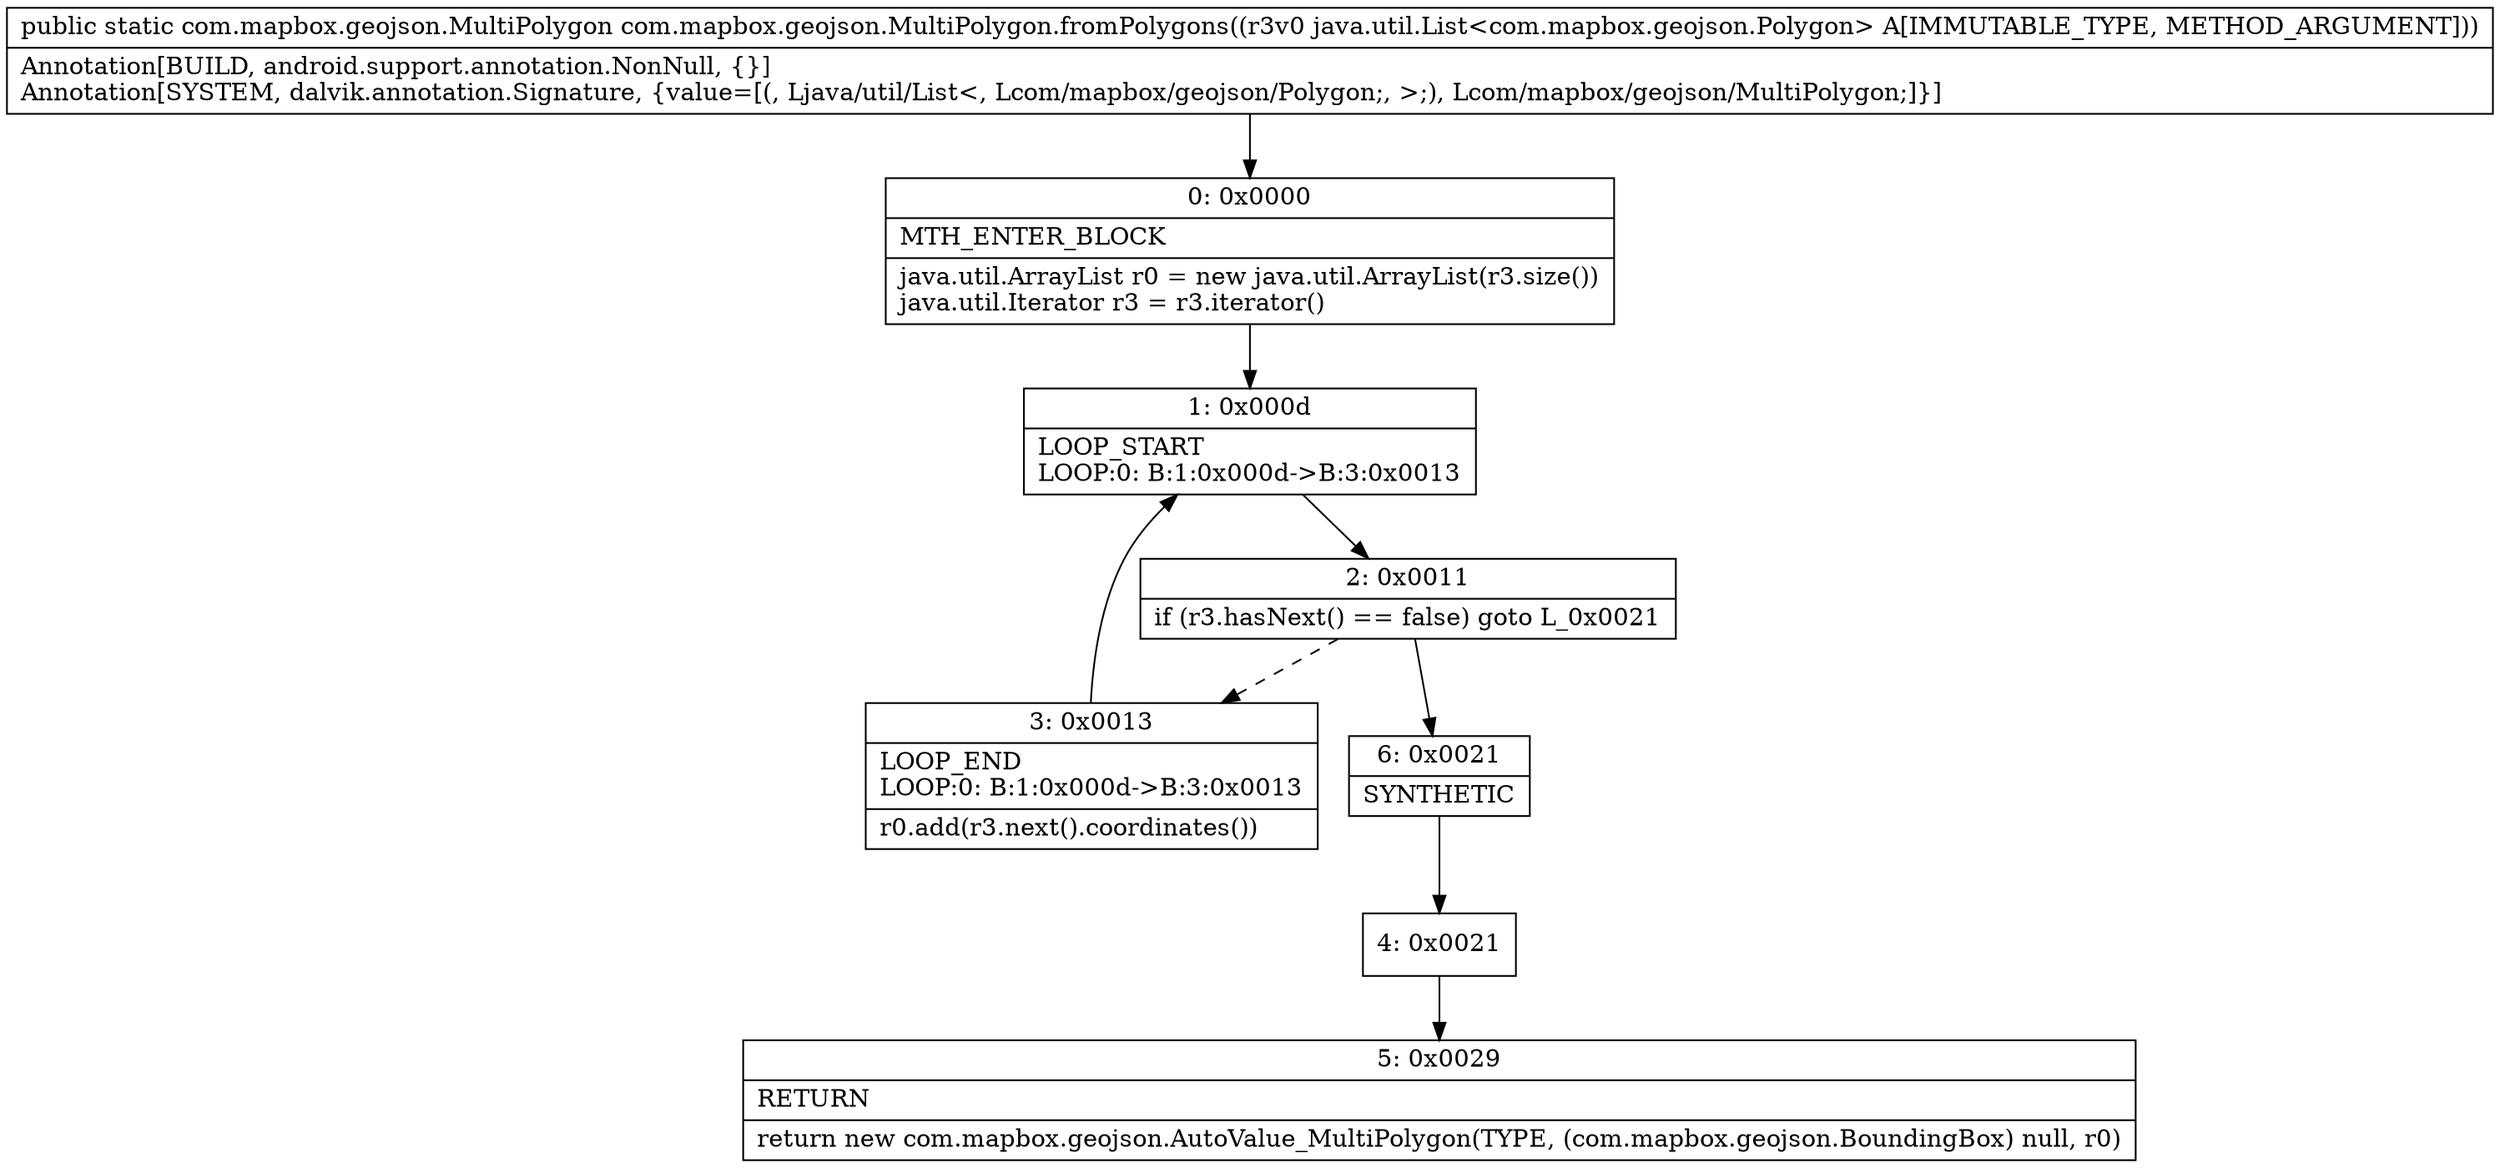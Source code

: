 digraph "CFG forcom.mapbox.geojson.MultiPolygon.fromPolygons(Ljava\/util\/List;)Lcom\/mapbox\/geojson\/MultiPolygon;" {
Node_0 [shape=record,label="{0\:\ 0x0000|MTH_ENTER_BLOCK\l|java.util.ArrayList r0 = new java.util.ArrayList(r3.size())\ljava.util.Iterator r3 = r3.iterator()\l}"];
Node_1 [shape=record,label="{1\:\ 0x000d|LOOP_START\lLOOP:0: B:1:0x000d\-\>B:3:0x0013\l}"];
Node_2 [shape=record,label="{2\:\ 0x0011|if (r3.hasNext() == false) goto L_0x0021\l}"];
Node_3 [shape=record,label="{3\:\ 0x0013|LOOP_END\lLOOP:0: B:1:0x000d\-\>B:3:0x0013\l|r0.add(r3.next().coordinates())\l}"];
Node_4 [shape=record,label="{4\:\ 0x0021}"];
Node_5 [shape=record,label="{5\:\ 0x0029|RETURN\l|return new com.mapbox.geojson.AutoValue_MultiPolygon(TYPE, (com.mapbox.geojson.BoundingBox) null, r0)\l}"];
Node_6 [shape=record,label="{6\:\ 0x0021|SYNTHETIC\l}"];
MethodNode[shape=record,label="{public static com.mapbox.geojson.MultiPolygon com.mapbox.geojson.MultiPolygon.fromPolygons((r3v0 java.util.List\<com.mapbox.geojson.Polygon\> A[IMMUTABLE_TYPE, METHOD_ARGUMENT]))  | Annotation[BUILD, android.support.annotation.NonNull, \{\}]\lAnnotation[SYSTEM, dalvik.annotation.Signature, \{value=[(, Ljava\/util\/List\<, Lcom\/mapbox\/geojson\/Polygon;, \>;), Lcom\/mapbox\/geojson\/MultiPolygon;]\}]\l}"];
MethodNode -> Node_0;
Node_0 -> Node_1;
Node_1 -> Node_2;
Node_2 -> Node_3[style=dashed];
Node_2 -> Node_6;
Node_3 -> Node_1;
Node_4 -> Node_5;
Node_6 -> Node_4;
}

